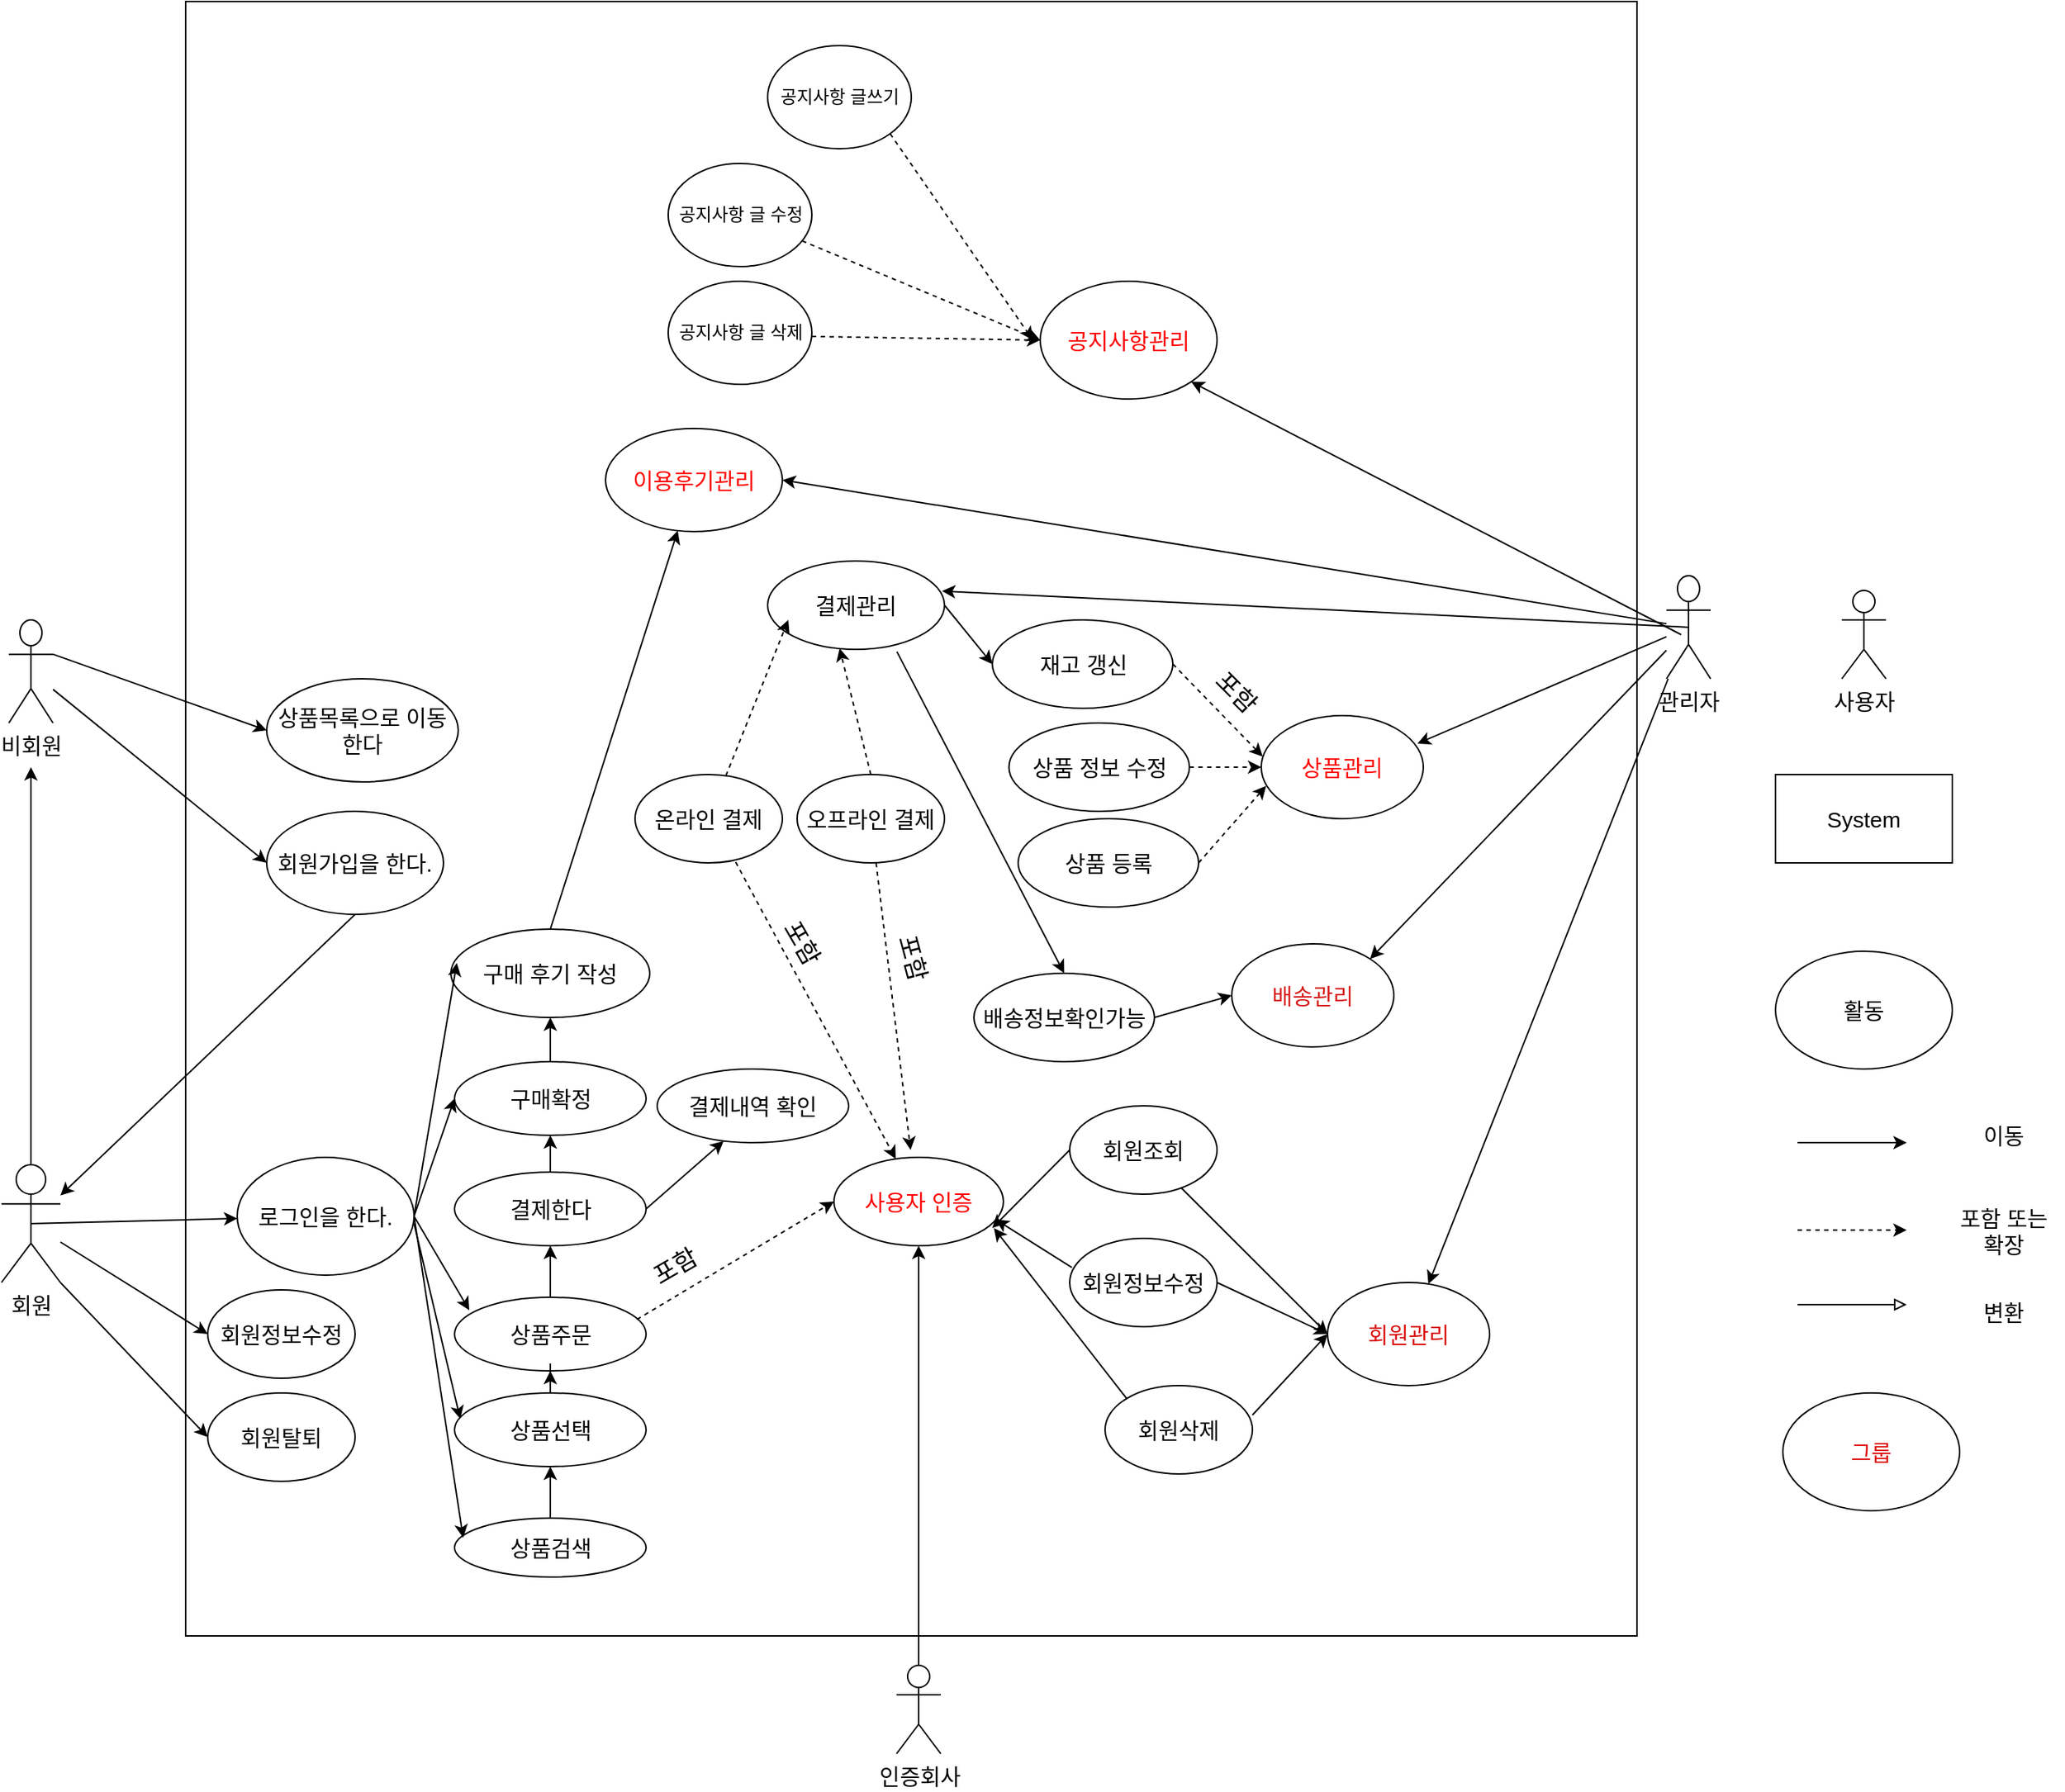 <mxfile version="21.2.2" type="device">
  <diagram name="페이지-1" id="fHY1eBus_tYOdht6craj">
    <mxGraphModel dx="2261" dy="1933" grid="1" gridSize="10" guides="1" tooltips="1" connect="1" arrows="1" fold="1" page="1" pageScale="1" pageWidth="827" pageHeight="1169" math="0" shadow="0">
      <root>
        <mxCell id="0" />
        <mxCell id="1" parent="0" />
        <mxCell id="cQLzGDVuVB1aoMUuql2Q-1" value="" style="rounded=0;whiteSpace=wrap;fontColor=#330000;fontSize=15;" vertex="1" parent="1">
          <mxGeometry x="-75" y="-440" width="985" height="1110" as="geometry" />
        </mxCell>
        <mxCell id="cQLzGDVuVB1aoMUuql2Q-2" value="비회원" style="shape=umlActor;verticalLabelPosition=bottom;verticalAlign=top;html=1;outlineConnect=0;fontSize=15;" vertex="1" parent="1">
          <mxGeometry x="-195" y="-20" width="30" height="70" as="geometry" />
        </mxCell>
        <mxCell id="cQLzGDVuVB1aoMUuql2Q-3" style="edgeStyle=orthogonalEdgeStyle;rounded=0;orthogonalLoop=1;jettySize=auto;html=1;" edge="1" parent="1" source="cQLzGDVuVB1aoMUuql2Q-4">
          <mxGeometry relative="1" as="geometry">
            <mxPoint x="-180" y="80" as="targetPoint" />
          </mxGeometry>
        </mxCell>
        <mxCell id="cQLzGDVuVB1aoMUuql2Q-4" value="회원" style="shape=umlActor;verticalLabelPosition=bottom;verticalAlign=top;html=1;outlineConnect=0;fontSize=15;" vertex="1" parent="1">
          <mxGeometry x="-200" y="350" width="40" height="80" as="geometry" />
        </mxCell>
        <mxCell id="cQLzGDVuVB1aoMUuql2Q-5" value="관리자" style="shape=umlActor;verticalLabelPosition=bottom;verticalAlign=top;html=1;outlineConnect=0;fontSize=15;" vertex="1" parent="1">
          <mxGeometry x="930" y="-50" width="30" height="70" as="geometry" />
        </mxCell>
        <mxCell id="cQLzGDVuVB1aoMUuql2Q-6" value="&lt;font style=&quot;font-size: 15px;&quot;&gt;회원가입을 한다.&lt;/font&gt;" style="ellipse;whiteSpace=wrap;html=1;fontSize=15;" vertex="1" parent="1">
          <mxGeometry x="-20" y="110" width="120" height="70" as="geometry" />
        </mxCell>
        <mxCell id="cQLzGDVuVB1aoMUuql2Q-7" value="" style="endArrow=classic;html=1;rounded=0;entryX=0;entryY=0.5;entryDx=0;entryDy=0;" edge="1" parent="1" source="cQLzGDVuVB1aoMUuql2Q-2" target="cQLzGDVuVB1aoMUuql2Q-6">
          <mxGeometry width="50" height="50" relative="1" as="geometry">
            <mxPoint x="-130" y="145" as="sourcePoint" />
            <mxPoint x="440" y="390" as="targetPoint" />
          </mxGeometry>
        </mxCell>
        <mxCell id="cQLzGDVuVB1aoMUuql2Q-8" value="" style="endArrow=classic;html=1;rounded=0;exitX=0.5;exitY=1;exitDx=0;exitDy=0;" edge="1" parent="1" source="cQLzGDVuVB1aoMUuql2Q-6" target="cQLzGDVuVB1aoMUuql2Q-4">
          <mxGeometry width="50" height="50" relative="1" as="geometry">
            <mxPoint x="390" y="440" as="sourcePoint" />
            <mxPoint x="-130" y="474.054" as="targetPoint" />
          </mxGeometry>
        </mxCell>
        <mxCell id="cQLzGDVuVB1aoMUuql2Q-9" value="&lt;font style=&quot;font-size: 15px;&quot;&gt;로그인을 한다.&lt;/font&gt;" style="ellipse;whiteSpace=wrap;html=1;fontSize=15;" vertex="1" parent="1">
          <mxGeometry x="-40" y="345" width="120" height="80" as="geometry" />
        </mxCell>
        <mxCell id="cQLzGDVuVB1aoMUuql2Q-10" value="" style="edgeStyle=orthogonalEdgeStyle;rounded=0;orthogonalLoop=1;jettySize=auto;html=1;" edge="1" parent="1" source="cQLzGDVuVB1aoMUuql2Q-11" target="cQLzGDVuVB1aoMUuql2Q-12">
          <mxGeometry relative="1" as="geometry" />
        </mxCell>
        <mxCell id="cQLzGDVuVB1aoMUuql2Q-11" value="&lt;font style=&quot;font-size: 15px;&quot;&gt;구매확정&lt;/font&gt;" style="ellipse;whiteSpace=wrap;html=1;fontSize=15;" vertex="1" parent="1">
          <mxGeometry x="107.5" y="280" width="130" height="50" as="geometry" />
        </mxCell>
        <mxCell id="cQLzGDVuVB1aoMUuql2Q-12" value="&lt;font style=&quot;font-size: 15px;&quot;&gt;구매 후기 작성&lt;/font&gt;" style="ellipse;whiteSpace=wrap;html=1;fontSize=15;" vertex="1" parent="1">
          <mxGeometry x="105" y="190" width="135" height="60" as="geometry" />
        </mxCell>
        <mxCell id="cQLzGDVuVB1aoMUuql2Q-13" value="&lt;font style=&quot;font-size: 15px;&quot; color=&quot;#ff0000&quot;&gt;사용자 인증&lt;/font&gt;" style="ellipse;whiteSpace=wrap;html=1;fontSize=15;" vertex="1" parent="1">
          <mxGeometry x="365" y="345" width="115" height="60" as="geometry" />
        </mxCell>
        <mxCell id="cQLzGDVuVB1aoMUuql2Q-14" value="" style="endArrow=classic;html=1;rounded=0;exitX=1;exitY=0.5;exitDx=0;exitDy=0;entryX=0;entryY=0.5;entryDx=0;entryDy=0;fontSize=15;" edge="1" parent="1" source="cQLzGDVuVB1aoMUuql2Q-9" target="cQLzGDVuVB1aoMUuql2Q-11">
          <mxGeometry width="50" height="50" relative="1" as="geometry">
            <mxPoint x="395" y="330" as="sourcePoint" />
            <mxPoint x="445" y="280" as="targetPoint" />
          </mxGeometry>
        </mxCell>
        <mxCell id="cQLzGDVuVB1aoMUuql2Q-15" value="" style="endArrow=classic;html=1;rounded=0;exitX=0.5;exitY=0.5;exitDx=0;exitDy=0;exitPerimeter=0;" edge="1" parent="1" source="cQLzGDVuVB1aoMUuql2Q-4" target="cQLzGDVuVB1aoMUuql2Q-9">
          <mxGeometry width="50" height="50" relative="1" as="geometry">
            <mxPoint x="150" y="360" as="sourcePoint" />
            <mxPoint x="200" y="310" as="targetPoint" />
          </mxGeometry>
        </mxCell>
        <mxCell id="cQLzGDVuVB1aoMUuql2Q-16" value="&lt;font style=&quot;font-size: 15px;&quot;&gt;상품목록으로 이동한다&lt;/font&gt;" style="ellipse;whiteSpace=wrap;html=1;fontSize=15;" vertex="1" parent="1">
          <mxGeometry x="-20" y="20" width="130" height="70" as="geometry" />
        </mxCell>
        <mxCell id="cQLzGDVuVB1aoMUuql2Q-17" value="" style="endArrow=classic;html=1;rounded=0;exitX=1;exitY=0.333;exitDx=0;exitDy=0;exitPerimeter=0;entryX=0;entryY=0.5;entryDx=0;entryDy=0;" edge="1" parent="1" source="cQLzGDVuVB1aoMUuql2Q-2" target="cQLzGDVuVB1aoMUuql2Q-16">
          <mxGeometry width="50" height="50" relative="1" as="geometry">
            <mxPoint x="300" y="200" as="sourcePoint" />
            <mxPoint x="350" y="150" as="targetPoint" />
          </mxGeometry>
        </mxCell>
        <mxCell id="cQLzGDVuVB1aoMUuql2Q-18" value="&lt;font color=&quot;#ff0000&quot; style=&quot;font-size: 15px;&quot;&gt;이용후기관리&lt;/font&gt;" style="ellipse;whiteSpace=wrap;html=1;fontSize=15;" vertex="1" parent="1">
          <mxGeometry x="210" y="-150" width="120" height="70" as="geometry" />
        </mxCell>
        <mxCell id="cQLzGDVuVB1aoMUuql2Q-19" value="&lt;font style=&quot;font-size: 15px;&quot;&gt;결제관리&lt;/font&gt;" style="ellipse;whiteSpace=wrap;html=1;fontSize=15;" vertex="1" parent="1">
          <mxGeometry x="320" y="-60" width="120" height="60" as="geometry" />
        </mxCell>
        <mxCell id="cQLzGDVuVB1aoMUuql2Q-20" value="" style="endArrow=classic;html=1;rounded=0;exitX=1;exitY=0.5;exitDx=0;exitDy=0;entryX=0.03;entryY=0.383;entryDx=0;entryDy=0;entryPerimeter=0;fontSize=15;" edge="1" parent="1" source="cQLzGDVuVB1aoMUuql2Q-9" target="cQLzGDVuVB1aoMUuql2Q-12">
          <mxGeometry width="50" height="50" relative="1" as="geometry">
            <mxPoint x="300" y="300" as="sourcePoint" />
            <mxPoint x="350" y="250" as="targetPoint" />
          </mxGeometry>
        </mxCell>
        <mxCell id="cQLzGDVuVB1aoMUuql2Q-21" value="&lt;font style=&quot;font-size: 15px;&quot;&gt;상품관리&lt;/font&gt;" style="ellipse;whiteSpace=wrap;html=1;fontColor=#FF0000;fontSize=15;" vertex="1" parent="1">
          <mxGeometry x="655" y="45" width="110" height="70" as="geometry" />
        </mxCell>
        <mxCell id="cQLzGDVuVB1aoMUuql2Q-22" value="&lt;font style=&quot;font-size: 15px;&quot;&gt;배송관리&lt;/font&gt;" style="ellipse;whiteSpace=wrap;html=1;fontColor=#d81818;fontSize=15;" vertex="1" parent="1">
          <mxGeometry x="635" y="200" width="110" height="70" as="geometry" />
        </mxCell>
        <mxCell id="cQLzGDVuVB1aoMUuql2Q-23" value="회원관리" style="ellipse;whiteSpace=wrap;html=1;fontColor=#da0b0b;fontSize=15;" vertex="1" parent="1">
          <mxGeometry x="700" y="430" width="110" height="70" as="geometry" />
        </mxCell>
        <mxCell id="cQLzGDVuVB1aoMUuql2Q-24" value="" style="endArrow=classic;html=1;rounded=0;entryX=0.964;entryY=0.271;entryDx=0;entryDy=0;entryPerimeter=0;" edge="1" parent="1" source="cQLzGDVuVB1aoMUuql2Q-5" target="cQLzGDVuVB1aoMUuql2Q-21">
          <mxGeometry width="50" height="50" relative="1" as="geometry">
            <mxPoint x="300" y="300" as="sourcePoint" />
            <mxPoint x="350" y="250" as="targetPoint" />
          </mxGeometry>
        </mxCell>
        <mxCell id="cQLzGDVuVB1aoMUuql2Q-25" value="" style="endArrow=classic;html=1;rounded=0;entryX=1;entryY=0;entryDx=0;entryDy=0;" edge="1" parent="1" source="cQLzGDVuVB1aoMUuql2Q-5" target="cQLzGDVuVB1aoMUuql2Q-22">
          <mxGeometry width="50" height="50" relative="1" as="geometry">
            <mxPoint x="300" y="300" as="sourcePoint" />
            <mxPoint x="350" y="250" as="targetPoint" />
          </mxGeometry>
        </mxCell>
        <mxCell id="cQLzGDVuVB1aoMUuql2Q-26" value="" style="endArrow=classic;html=1;rounded=0;" edge="1" parent="1" source="cQLzGDVuVB1aoMUuql2Q-5" target="cQLzGDVuVB1aoMUuql2Q-23">
          <mxGeometry width="50" height="50" relative="1" as="geometry">
            <mxPoint x="300" y="300" as="sourcePoint" />
            <mxPoint x="350" y="250" as="targetPoint" />
          </mxGeometry>
        </mxCell>
        <mxCell id="cQLzGDVuVB1aoMUuql2Q-27" value="&lt;font style=&quot;font-size: 15px;&quot;&gt;온라인 결제&lt;/font&gt;" style="ellipse;whiteSpace=wrap;html=1;fontSize=15;" vertex="1" parent="1">
          <mxGeometry x="230" y="85" width="100" height="60" as="geometry" />
        </mxCell>
        <mxCell id="cQLzGDVuVB1aoMUuql2Q-28" value="오프라인 결제" style="ellipse;whiteSpace=wrap;html=1;fontSize=15;" vertex="1" parent="1">
          <mxGeometry x="340" y="85" width="100" height="60" as="geometry" />
        </mxCell>
        <mxCell id="cQLzGDVuVB1aoMUuql2Q-29" value="" style="endArrow=classic;html=1;rounded=0;entryX=1;entryY=0.5;entryDx=0;entryDy=0;" edge="1" parent="1" source="cQLzGDVuVB1aoMUuql2Q-5" target="cQLzGDVuVB1aoMUuql2Q-18">
          <mxGeometry width="50" height="50" relative="1" as="geometry">
            <mxPoint x="300" y="300" as="sourcePoint" />
            <mxPoint x="350" y="250" as="targetPoint" />
          </mxGeometry>
        </mxCell>
        <mxCell id="cQLzGDVuVB1aoMUuql2Q-30" style="edgeStyle=orthogonalEdgeStyle;rounded=0;orthogonalLoop=1;jettySize=auto;html=1;fontSize=15;" edge="1" parent="1" source="cQLzGDVuVB1aoMUuql2Q-31" target="cQLzGDVuVB1aoMUuql2Q-13">
          <mxGeometry relative="1" as="geometry" />
        </mxCell>
        <mxCell id="cQLzGDVuVB1aoMUuql2Q-31" value="인증회사&lt;br style=&quot;font-size: 15px;&quot;&gt;" style="shape=umlActor;verticalLabelPosition=bottom;verticalAlign=top;html=1;outlineConnect=0;fontSize=15;" vertex="1" parent="1">
          <mxGeometry x="407.5" y="690" width="30" height="60" as="geometry" />
        </mxCell>
        <mxCell id="cQLzGDVuVB1aoMUuql2Q-32" value="회원조회" style="ellipse;whiteSpace=wrap;html=1;fontSize=15;" vertex="1" parent="1">
          <mxGeometry x="525" y="310" width="100" height="60" as="geometry" />
        </mxCell>
        <mxCell id="cQLzGDVuVB1aoMUuql2Q-33" value="회원정보수정" style="ellipse;whiteSpace=wrap;html=1;fontSize=15;" vertex="1" parent="1">
          <mxGeometry x="525" y="400" width="100" height="60" as="geometry" />
        </mxCell>
        <mxCell id="cQLzGDVuVB1aoMUuql2Q-34" value="회원삭제" style="ellipse;whiteSpace=wrap;html=1;fontSize=15;" vertex="1" parent="1">
          <mxGeometry x="549.02" y="500" width="100" height="60" as="geometry" />
        </mxCell>
        <mxCell id="cQLzGDVuVB1aoMUuql2Q-35" value="&lt;font style=&quot;font-size: 15px;&quot;&gt;배송정보확인가능&lt;/font&gt;" style="ellipse;whiteSpace=wrap;html=1;fontSize=15;" vertex="1" parent="1">
          <mxGeometry x="460" y="220" width="122.5" height="60" as="geometry" />
        </mxCell>
        <mxCell id="cQLzGDVuVB1aoMUuql2Q-36" value="&lt;font style=&quot;font-size: 15px;&quot;&gt;재고 갱신&lt;/font&gt;" style="ellipse;whiteSpace=wrap;html=1;fontSize=15;" vertex="1" parent="1">
          <mxGeometry x="472.5" y="-20" width="122.5" height="60" as="geometry" />
        </mxCell>
        <mxCell id="cQLzGDVuVB1aoMUuql2Q-37" value="&lt;font style=&quot;font-size: 15px;&quot;&gt;상품 정보 수정&lt;/font&gt;" style="ellipse;whiteSpace=wrap;html=1;fontSize=15;" vertex="1" parent="1">
          <mxGeometry x="483.75" y="50" width="122.5" height="60" as="geometry" />
        </mxCell>
        <mxCell id="cQLzGDVuVB1aoMUuql2Q-38" value="&lt;font style=&quot;font-size: 15px;&quot;&gt;상품 등록&lt;/font&gt;" style="ellipse;whiteSpace=wrap;html=1;fontSize=15;" vertex="1" parent="1">
          <mxGeometry x="490" y="115" width="122.5" height="60" as="geometry" />
        </mxCell>
        <mxCell id="cQLzGDVuVB1aoMUuql2Q-39" value="" style="endArrow=classic;html=1;rounded=0;entryX=0.5;entryY=0;entryDx=0;entryDy=0;exitX=0.731;exitY=1.026;exitDx=0;exitDy=0;exitPerimeter=0;fontSize=15;" edge="1" parent="1" source="cQLzGDVuVB1aoMUuql2Q-19" target="cQLzGDVuVB1aoMUuql2Q-35">
          <mxGeometry width="50" height="50" relative="1" as="geometry">
            <mxPoint x="430" y="290" as="sourcePoint" />
            <mxPoint x="480" y="240" as="targetPoint" />
          </mxGeometry>
        </mxCell>
        <mxCell id="cQLzGDVuVB1aoMUuql2Q-40" value="" style="endArrow=classic;html=1;rounded=0;exitX=1;exitY=0.5;exitDx=0;exitDy=0;entryX=0;entryY=0.5;entryDx=0;entryDy=0;fontSize=15;" edge="1" parent="1" source="cQLzGDVuVB1aoMUuql2Q-19" target="cQLzGDVuVB1aoMUuql2Q-36">
          <mxGeometry width="50" height="50" relative="1" as="geometry">
            <mxPoint x="430" y="290" as="sourcePoint" />
            <mxPoint x="480" y="240" as="targetPoint" />
          </mxGeometry>
        </mxCell>
        <mxCell id="cQLzGDVuVB1aoMUuql2Q-41" value="" style="endArrow=classic;html=1;rounded=0;exitX=0.5;exitY=0.5;exitDx=0;exitDy=0;exitPerimeter=0;entryX=0.986;entryY=0.34;entryDx=0;entryDy=0;entryPerimeter=0;" edge="1" parent="1" source="cQLzGDVuVB1aoMUuql2Q-5" target="cQLzGDVuVB1aoMUuql2Q-19">
          <mxGeometry width="50" height="50" relative="1" as="geometry">
            <mxPoint x="430" y="290" as="sourcePoint" />
            <mxPoint x="480" y="240" as="targetPoint" />
          </mxGeometry>
        </mxCell>
        <mxCell id="cQLzGDVuVB1aoMUuql2Q-42" value="" style="endArrow=classic;html=1;rounded=0;exitX=1;exitY=0.5;exitDx=0;exitDy=0;entryX=0;entryY=0.5;entryDx=0;entryDy=0;fontSize=15;" edge="1" parent="1" source="cQLzGDVuVB1aoMUuql2Q-35" target="cQLzGDVuVB1aoMUuql2Q-22">
          <mxGeometry width="50" height="50" relative="1" as="geometry">
            <mxPoint x="430" y="290" as="sourcePoint" />
            <mxPoint x="480" y="240" as="targetPoint" />
          </mxGeometry>
        </mxCell>
        <mxCell id="cQLzGDVuVB1aoMUuql2Q-43" value="" style="endArrow=classic;html=1;rounded=0;entryX=0;entryY=0.5;entryDx=0;entryDy=0;fontSize=15;" edge="1" parent="1" source="cQLzGDVuVB1aoMUuql2Q-32" target="cQLzGDVuVB1aoMUuql2Q-23">
          <mxGeometry width="50" height="50" relative="1" as="geometry">
            <mxPoint x="430" y="710" as="sourcePoint" />
            <mxPoint x="480" y="660" as="targetPoint" />
          </mxGeometry>
        </mxCell>
        <mxCell id="cQLzGDVuVB1aoMUuql2Q-44" value="" style="endArrow=classic;html=1;rounded=0;exitX=1;exitY=0.5;exitDx=0;exitDy=0;entryX=0;entryY=0.5;entryDx=0;entryDy=0;fontSize=15;" edge="1" parent="1" source="cQLzGDVuVB1aoMUuql2Q-33" target="cQLzGDVuVB1aoMUuql2Q-23">
          <mxGeometry width="50" height="50" relative="1" as="geometry">
            <mxPoint x="430" y="710" as="sourcePoint" />
            <mxPoint x="480" y="660" as="targetPoint" />
          </mxGeometry>
        </mxCell>
        <mxCell id="cQLzGDVuVB1aoMUuql2Q-45" value="" style="endArrow=classic;html=1;rounded=0;exitX=1;exitY=0.333;exitDx=0;exitDy=0;exitPerimeter=0;entryX=0;entryY=0.5;entryDx=0;entryDy=0;fontSize=15;" edge="1" parent="1" source="cQLzGDVuVB1aoMUuql2Q-34" target="cQLzGDVuVB1aoMUuql2Q-23">
          <mxGeometry width="50" height="50" relative="1" as="geometry">
            <mxPoint x="430" y="710" as="sourcePoint" />
            <mxPoint x="480" y="660" as="targetPoint" />
          </mxGeometry>
        </mxCell>
        <mxCell id="cQLzGDVuVB1aoMUuql2Q-46" value="" style="endArrow=classic;html=1;rounded=0;exitX=0;exitY=0.5;exitDx=0;exitDy=0;entryX=0.934;entryY=0.801;entryDx=0;entryDy=0;entryPerimeter=0;fontSize=15;" edge="1" parent="1" source="cQLzGDVuVB1aoMUuql2Q-32" target="cQLzGDVuVB1aoMUuql2Q-13">
          <mxGeometry width="50" height="50" relative="1" as="geometry">
            <mxPoint x="430" y="230" as="sourcePoint" />
            <mxPoint x="480" y="180" as="targetPoint" />
          </mxGeometry>
        </mxCell>
        <mxCell id="cQLzGDVuVB1aoMUuql2Q-47" value="" style="endArrow=classic;html=1;rounded=0;exitX=0.015;exitY=0.33;exitDx=0;exitDy=0;exitPerimeter=0;entryX=0.954;entryY=0.703;entryDx=0;entryDy=0;entryPerimeter=0;fontSize=15;" edge="1" parent="1" source="cQLzGDVuVB1aoMUuql2Q-33" target="cQLzGDVuVB1aoMUuql2Q-13">
          <mxGeometry width="50" height="50" relative="1" as="geometry">
            <mxPoint x="430" y="230" as="sourcePoint" />
            <mxPoint x="430" y="410" as="targetPoint" />
          </mxGeometry>
        </mxCell>
        <mxCell id="cQLzGDVuVB1aoMUuql2Q-48" value="" style="endArrow=classic;html=1;rounded=0;exitX=0;exitY=0;exitDx=0;exitDy=0;entryX=0.944;entryY=0.801;entryDx=0;entryDy=0;entryPerimeter=0;fontSize=15;" edge="1" parent="1" source="cQLzGDVuVB1aoMUuql2Q-34" target="cQLzGDVuVB1aoMUuql2Q-13">
          <mxGeometry width="50" height="50" relative="1" as="geometry">
            <mxPoint x="430" y="230" as="sourcePoint" />
            <mxPoint x="440" y="400" as="targetPoint" />
          </mxGeometry>
        </mxCell>
        <mxCell id="cQLzGDVuVB1aoMUuql2Q-49" value="사용자" style="shape=umlActor;verticalLabelPosition=bottom;verticalAlign=top;html=1;outlineConnect=0;fontSize=15;" vertex="1" parent="1">
          <mxGeometry x="1049.02" y="-40" width="30" height="60" as="geometry" />
        </mxCell>
        <mxCell id="cQLzGDVuVB1aoMUuql2Q-50" value="System" style="rounded=0;whiteSpace=wrap;html=1;fontSize=15;" vertex="1" parent="1">
          <mxGeometry x="1004.02" y="85" width="120" height="60" as="geometry" />
        </mxCell>
        <mxCell id="cQLzGDVuVB1aoMUuql2Q-51" value="활동" style="ellipse;whiteSpace=wrap;html=1;fontSize=15;" vertex="1" parent="1">
          <mxGeometry x="1004.02" y="205" width="120" height="80" as="geometry" />
        </mxCell>
        <mxCell id="cQLzGDVuVB1aoMUuql2Q-52" value="" style="endArrow=classic;html=1;rounded=0;fontSize=15;" edge="1" parent="1">
          <mxGeometry width="50" height="50" relative="1" as="geometry">
            <mxPoint x="1019.02" y="335" as="sourcePoint" />
            <mxPoint x="1093.04" y="335" as="targetPoint" />
          </mxGeometry>
        </mxCell>
        <mxCell id="cQLzGDVuVB1aoMUuql2Q-53" value="" style="endArrow=classic;html=1;rounded=0;dashed=1;fontSize=15;" edge="1" parent="1">
          <mxGeometry width="50" height="50" relative="1" as="geometry">
            <mxPoint x="1019.02" y="394.41" as="sourcePoint" />
            <mxPoint x="1093.04" y="394.41" as="targetPoint" />
          </mxGeometry>
        </mxCell>
        <mxCell id="cQLzGDVuVB1aoMUuql2Q-54" value="" style="endArrow=classic;html=1;rounded=0;dashed=1;fontSize=15;" edge="1" parent="1" source="cQLzGDVuVB1aoMUuql2Q-27">
          <mxGeometry width="50" height="50" relative="1" as="geometry">
            <mxPoint x="284.02" y="30" as="sourcePoint" />
            <mxPoint x="334.02" y="-20" as="targetPoint" />
          </mxGeometry>
        </mxCell>
        <mxCell id="cQLzGDVuVB1aoMUuql2Q-55" value="" style="endArrow=classic;html=1;rounded=0;exitX=0.5;exitY=0;exitDx=0;exitDy=0;entryX=0.407;entryY=0.987;entryDx=0;entryDy=0;entryPerimeter=0;dashed=1;fontSize=15;" edge="1" parent="1" source="cQLzGDVuVB1aoMUuql2Q-28" target="cQLzGDVuVB1aoMUuql2Q-19">
          <mxGeometry width="50" height="50" relative="1" as="geometry">
            <mxPoint x="590" y="60" as="sourcePoint" />
            <mxPoint x="640" y="10" as="targetPoint" />
          </mxGeometry>
        </mxCell>
        <mxCell id="cQLzGDVuVB1aoMUuql2Q-56" value="이동" style="text;strokeColor=none;align=center;fillColor=none;html=1;verticalAlign=middle;whiteSpace=wrap;rounded=0;fontSize=15;" vertex="1" parent="1">
          <mxGeometry x="1119.02" y="305" width="80" height="50" as="geometry" />
        </mxCell>
        <mxCell id="cQLzGDVuVB1aoMUuql2Q-57" value="포함 또는&lt;br style=&quot;font-size: 15px;&quot;&gt;확장" style="text;strokeColor=none;align=center;fillColor=none;html=1;verticalAlign=middle;whiteSpace=wrap;rounded=0;fontSize=15;" vertex="1" parent="1">
          <mxGeometry x="1119.02" y="370" width="80" height="50" as="geometry" />
        </mxCell>
        <mxCell id="cQLzGDVuVB1aoMUuql2Q-58" value="" style="endArrow=block;html=1;rounded=0;endFill=0;fontSize=15;" edge="1" parent="1">
          <mxGeometry width="50" height="50" relative="1" as="geometry">
            <mxPoint x="1019.02" y="445" as="sourcePoint" />
            <mxPoint x="1093.04" y="445" as="targetPoint" />
          </mxGeometry>
        </mxCell>
        <mxCell id="cQLzGDVuVB1aoMUuql2Q-59" value="변환" style="text;strokeColor=none;align=center;fillColor=none;html=1;verticalAlign=middle;whiteSpace=wrap;rounded=0;fontSize=15;" vertex="1" parent="1">
          <mxGeometry x="1119.02" y="425" width="80" height="50" as="geometry" />
        </mxCell>
        <mxCell id="cQLzGDVuVB1aoMUuql2Q-60" value="그룹" style="ellipse;whiteSpace=wrap;html=1;fontColor=#de1212;fontSize=15;" vertex="1" parent="1">
          <mxGeometry x="1009.02" y="505" width="120" height="80" as="geometry" />
        </mxCell>
        <mxCell id="cQLzGDVuVB1aoMUuql2Q-61" value="회원정보수정" style="ellipse;whiteSpace=wrap;html=1;fontSize=15;" vertex="1" parent="1">
          <mxGeometry x="-60" y="435" width="100" height="60" as="geometry" />
        </mxCell>
        <mxCell id="cQLzGDVuVB1aoMUuql2Q-62" value="회원탈퇴" style="ellipse;whiteSpace=wrap;html=1;fontSize=15;" vertex="1" parent="1">
          <mxGeometry x="-60" y="505" width="100" height="60" as="geometry" />
        </mxCell>
        <mxCell id="cQLzGDVuVB1aoMUuql2Q-63" value="" style="endArrow=classic;html=1;rounded=0;entryX=0;entryY=0.5;entryDx=0;entryDy=0;" edge="1" parent="1" source="cQLzGDVuVB1aoMUuql2Q-4" target="cQLzGDVuVB1aoMUuql2Q-61">
          <mxGeometry width="50" height="50" relative="1" as="geometry">
            <mxPoint x="-220" y="570" as="sourcePoint" />
            <mxPoint x="-170" y="520" as="targetPoint" />
          </mxGeometry>
        </mxCell>
        <mxCell id="cQLzGDVuVB1aoMUuql2Q-64" value="" style="endArrow=classic;html=1;rounded=0;exitX=1;exitY=1;exitDx=0;exitDy=0;exitPerimeter=0;entryX=0;entryY=0.5;entryDx=0;entryDy=0;" edge="1" parent="1" source="cQLzGDVuVB1aoMUuql2Q-4" target="cQLzGDVuVB1aoMUuql2Q-62">
          <mxGeometry width="50" height="50" relative="1" as="geometry">
            <mxPoint x="-160" y="530" as="sourcePoint" />
            <mxPoint x="-110" y="480" as="targetPoint" />
          </mxGeometry>
        </mxCell>
        <mxCell id="cQLzGDVuVB1aoMUuql2Q-65" style="edgeStyle=orthogonalEdgeStyle;rounded=0;orthogonalLoop=1;jettySize=auto;html=1;" edge="1" parent="1" source="cQLzGDVuVB1aoMUuql2Q-66" target="cQLzGDVuVB1aoMUuql2Q-11">
          <mxGeometry relative="1" as="geometry" />
        </mxCell>
        <mxCell id="cQLzGDVuVB1aoMUuql2Q-66" value="결제한다" style="ellipse;whiteSpace=wrap;html=1;fontSize=15;" vertex="1" parent="1">
          <mxGeometry x="107.5" y="355" width="130" height="50" as="geometry" />
        </mxCell>
        <mxCell id="cQLzGDVuVB1aoMUuql2Q-67" value="" style="edgeStyle=orthogonalEdgeStyle;rounded=0;orthogonalLoop=1;jettySize=auto;html=1;" edge="1" parent="1" source="cQLzGDVuVB1aoMUuql2Q-68" target="cQLzGDVuVB1aoMUuql2Q-66">
          <mxGeometry relative="1" as="geometry" />
        </mxCell>
        <mxCell id="cQLzGDVuVB1aoMUuql2Q-68" value="&lt;font style=&quot;font-size: 15px;&quot;&gt;상품주문&lt;/font&gt;" style="ellipse;whiteSpace=wrap;html=1;fontSize=15;" vertex="1" parent="1">
          <mxGeometry x="107.5" y="440" width="130" height="50" as="geometry" />
        </mxCell>
        <mxCell id="cQLzGDVuVB1aoMUuql2Q-69" value="" style="edgeStyle=orthogonalEdgeStyle;rounded=0;orthogonalLoop=1;jettySize=auto;html=1;" edge="1" parent="1" source="cQLzGDVuVB1aoMUuql2Q-70" target="cQLzGDVuVB1aoMUuql2Q-68">
          <mxGeometry relative="1" as="geometry" />
        </mxCell>
        <mxCell id="cQLzGDVuVB1aoMUuql2Q-70" value="&lt;font style=&quot;font-size: 15px;&quot;&gt;상품선택&lt;/font&gt;" style="ellipse;whiteSpace=wrap;html=1;fontSize=15;" vertex="1" parent="1">
          <mxGeometry x="107.5" y="505" width="130" height="50" as="geometry" />
        </mxCell>
        <mxCell id="cQLzGDVuVB1aoMUuql2Q-71" style="edgeStyle=orthogonalEdgeStyle;rounded=0;orthogonalLoop=1;jettySize=auto;html=1;entryX=0.5;entryY=1;entryDx=0;entryDy=0;" edge="1" parent="1" source="cQLzGDVuVB1aoMUuql2Q-72" target="cQLzGDVuVB1aoMUuql2Q-70">
          <mxGeometry relative="1" as="geometry" />
        </mxCell>
        <mxCell id="cQLzGDVuVB1aoMUuql2Q-72" value="상품검색" style="ellipse;whiteSpace=wrap;html=1;fontSize=15;" vertex="1" parent="1">
          <mxGeometry x="107.5" y="590" width="130" height="40" as="geometry" />
        </mxCell>
        <mxCell id="cQLzGDVuVB1aoMUuql2Q-73" value="" style="endArrow=classic;html=1;rounded=0;exitX=1;exitY=0.5;exitDx=0;exitDy=0;entryX=0.077;entryY=0.177;entryDx=0;entryDy=0;entryPerimeter=0;" edge="1" parent="1" source="cQLzGDVuVB1aoMUuql2Q-9" target="cQLzGDVuVB1aoMUuql2Q-68">
          <mxGeometry width="50" height="50" relative="1" as="geometry">
            <mxPoint x="360" y="390" as="sourcePoint" />
            <mxPoint x="410" y="340" as="targetPoint" />
          </mxGeometry>
        </mxCell>
        <mxCell id="cQLzGDVuVB1aoMUuql2Q-74" value="" style="endArrow=classic;html=1;rounded=0;entryX=0.03;entryY=0.353;entryDx=0;entryDy=0;entryPerimeter=0;" edge="1" parent="1" target="cQLzGDVuVB1aoMUuql2Q-70">
          <mxGeometry width="50" height="50" relative="1" as="geometry">
            <mxPoint x="80" y="390" as="sourcePoint" />
            <mxPoint x="98" y="475" as="targetPoint" />
          </mxGeometry>
        </mxCell>
        <mxCell id="cQLzGDVuVB1aoMUuql2Q-75" value="" style="endArrow=classic;html=1;rounded=0;entryX=0.045;entryY=0.334;entryDx=0;entryDy=0;entryPerimeter=0;exitX=1;exitY=0.5;exitDx=0;exitDy=0;" edge="1" parent="1" source="cQLzGDVuVB1aoMUuql2Q-9" target="cQLzGDVuVB1aoMUuql2Q-72">
          <mxGeometry width="50" height="50" relative="1" as="geometry">
            <mxPoint x="70" y="421" as="sourcePoint" />
            <mxPoint x="121" y="533" as="targetPoint" />
          </mxGeometry>
        </mxCell>
        <mxCell id="cQLzGDVuVB1aoMUuql2Q-76" value="결제내역 확인" style="ellipse;whiteSpace=wrap;html=1;fontSize=15;" vertex="1" parent="1">
          <mxGeometry x="245" y="285" width="130" height="50" as="geometry" />
        </mxCell>
        <mxCell id="cQLzGDVuVB1aoMUuql2Q-77" value="" style="endArrow=classic;html=1;rounded=0;exitX=1;exitY=0.5;exitDx=0;exitDy=0;entryX=0.347;entryY=0.979;entryDx=0;entryDy=0;entryPerimeter=0;" edge="1" parent="1" source="cQLzGDVuVB1aoMUuql2Q-66" target="cQLzGDVuVB1aoMUuql2Q-76">
          <mxGeometry width="50" height="50" relative="1" as="geometry">
            <mxPoint x="430" y="230" as="sourcePoint" />
            <mxPoint x="480" y="180" as="targetPoint" />
          </mxGeometry>
        </mxCell>
        <mxCell id="cQLzGDVuVB1aoMUuql2Q-78" value="" style="endArrow=classic;html=1;rounded=0;dashed=1;fontSize=15;entryX=0;entryY=0.5;entryDx=0;entryDy=0;exitX=0.952;exitY=0.302;exitDx=0;exitDy=0;exitPerimeter=0;" edge="1" parent="1" source="cQLzGDVuVB1aoMUuql2Q-68" target="cQLzGDVuVB1aoMUuql2Q-13">
          <mxGeometry width="50" height="50" relative="1" as="geometry">
            <mxPoint x="1029.02" y="404.41" as="sourcePoint" />
            <mxPoint x="1103.04" y="404.41" as="targetPoint" />
          </mxGeometry>
        </mxCell>
        <mxCell id="cQLzGDVuVB1aoMUuql2Q-79" value="포함" style="text;strokeColor=none;align=center;fillColor=none;html=1;verticalAlign=middle;whiteSpace=wrap;rounded=0;fontSize=17;rotation=-30;" vertex="1" parent="1">
          <mxGeometry x="212.5" y="400" width="90" height="40" as="geometry" />
        </mxCell>
        <mxCell id="cQLzGDVuVB1aoMUuql2Q-80" value="" style="endArrow=classic;html=1;rounded=0;dashed=1;fontSize=15;exitX=0.683;exitY=0.992;exitDx=0;exitDy=0;exitPerimeter=0;" edge="1" parent="1" source="cQLzGDVuVB1aoMUuql2Q-27" target="cQLzGDVuVB1aoMUuql2Q-13">
          <mxGeometry width="50" height="50" relative="1" as="geometry">
            <mxPoint x="302" y="96" as="sourcePoint" />
            <mxPoint x="344.02" y="-10" as="targetPoint" />
          </mxGeometry>
        </mxCell>
        <mxCell id="cQLzGDVuVB1aoMUuql2Q-81" value="" style="endArrow=classic;html=1;rounded=0;dashed=1;fontSize=15;" edge="1" parent="1" source="cQLzGDVuVB1aoMUuql2Q-28">
          <mxGeometry width="50" height="50" relative="1" as="geometry">
            <mxPoint x="308" y="155" as="sourcePoint" />
            <mxPoint x="417" y="340" as="targetPoint" />
          </mxGeometry>
        </mxCell>
        <mxCell id="cQLzGDVuVB1aoMUuql2Q-82" value="포함" style="text;strokeColor=none;align=center;fillColor=none;html=1;verticalAlign=middle;whiteSpace=wrap;rounded=0;fontSize=17;rotation=60;" vertex="1" parent="1">
          <mxGeometry x="300" y="180" width="85" height="40" as="geometry" />
        </mxCell>
        <mxCell id="cQLzGDVuVB1aoMUuql2Q-83" value="포함" style="text;strokeColor=none;align=center;fillColor=none;html=1;verticalAlign=middle;whiteSpace=wrap;rounded=0;fontSize=17;rotation=75;" vertex="1" parent="1">
          <mxGeometry x="375" y="190" width="85" height="40" as="geometry" />
        </mxCell>
        <mxCell id="cQLzGDVuVB1aoMUuql2Q-84" value="" style="endArrow=classic;html=1;rounded=0;exitX=1;exitY=0.5;exitDx=0;exitDy=0;entryX=0.009;entryY=0.397;entryDx=0;entryDy=0;entryPerimeter=0;dashed=1;fontSize=15;" edge="1" parent="1" source="cQLzGDVuVB1aoMUuql2Q-36" target="cQLzGDVuVB1aoMUuql2Q-21">
          <mxGeometry width="50" height="50" relative="1" as="geometry">
            <mxPoint x="400" y="95" as="sourcePoint" />
            <mxPoint x="379" y="-1" as="targetPoint" />
          </mxGeometry>
        </mxCell>
        <mxCell id="cQLzGDVuVB1aoMUuql2Q-85" value="" style="endArrow=classic;html=1;rounded=0;exitX=1;exitY=0.5;exitDx=0;exitDy=0;dashed=1;fontSize=15;" edge="1" parent="1" source="cQLzGDVuVB1aoMUuql2Q-37" target="cQLzGDVuVB1aoMUuql2Q-21">
          <mxGeometry width="50" height="50" relative="1" as="geometry">
            <mxPoint x="400" y="95" as="sourcePoint" />
            <mxPoint x="379" y="-1" as="targetPoint" />
          </mxGeometry>
        </mxCell>
        <mxCell id="cQLzGDVuVB1aoMUuql2Q-86" value="" style="endArrow=classic;html=1;rounded=0;exitX=1;exitY=0.5;exitDx=0;exitDy=0;entryX=0.03;entryY=0.682;entryDx=0;entryDy=0;dashed=1;fontSize=15;entryPerimeter=0;" edge="1" parent="1" source="cQLzGDVuVB1aoMUuql2Q-38" target="cQLzGDVuVB1aoMUuql2Q-21">
          <mxGeometry width="50" height="50" relative="1" as="geometry">
            <mxPoint x="410" y="105" as="sourcePoint" />
            <mxPoint x="389" y="9" as="targetPoint" />
          </mxGeometry>
        </mxCell>
        <mxCell id="cQLzGDVuVB1aoMUuql2Q-87" value="포함" style="text;strokeColor=none;align=center;fillColor=none;html=1;verticalAlign=middle;whiteSpace=wrap;rounded=0;fontSize=17;rotation=45;" vertex="1" parent="1">
          <mxGeometry x="595" y="10" width="85" height="40" as="geometry" />
        </mxCell>
        <mxCell id="cQLzGDVuVB1aoMUuql2Q-88" value="" style="endArrow=classic;html=1;rounded=0;exitX=0.5;exitY=0;exitDx=0;exitDy=0;" edge="1" parent="1" source="cQLzGDVuVB1aoMUuql2Q-12" target="cQLzGDVuVB1aoMUuql2Q-18">
          <mxGeometry width="50" height="50" relative="1" as="geometry">
            <mxPoint x="430" y="140" as="sourcePoint" />
            <mxPoint x="480" y="90" as="targetPoint" />
          </mxGeometry>
        </mxCell>
        <mxCell id="cQLzGDVuVB1aoMUuql2Q-89" value="&lt;font style=&quot;font-size: 15px;&quot; color=&quot;#ff0000&quot;&gt;공지사항관리&lt;/font&gt;" style="ellipse;whiteSpace=wrap;html=1;" vertex="1" parent="1">
          <mxGeometry x="505" y="-250" width="120" height="80" as="geometry" />
        </mxCell>
        <mxCell id="cQLzGDVuVB1aoMUuql2Q-90" value="" style="endArrow=classic;html=1;rounded=0;entryX=1;entryY=1;entryDx=0;entryDy=0;" edge="1" parent="1" target="cQLzGDVuVB1aoMUuql2Q-89">
          <mxGeometry width="50" height="50" relative="1" as="geometry">
            <mxPoint x="940" y="-10" as="sourcePoint" />
            <mxPoint x="470" y="160" as="targetPoint" />
          </mxGeometry>
        </mxCell>
        <mxCell id="cQLzGDVuVB1aoMUuql2Q-91" value="" style="endArrow=classic;html=1;rounded=0;dashed=1;fontSize=15;entryX=0;entryY=0.5;entryDx=0;entryDy=0;exitX=1;exitY=0.625;exitDx=0;exitDy=0;exitPerimeter=0;" edge="1" parent="1" target="cQLzGDVuVB1aoMUuql2Q-89">
          <mxGeometry width="50" height="50" relative="1" as="geometry">
            <mxPoint x="350" y="-212.5" as="sourcePoint" />
            <mxPoint x="1103.04" y="404.41" as="targetPoint" />
          </mxGeometry>
        </mxCell>
        <mxCell id="cQLzGDVuVB1aoMUuql2Q-94" value="" style="endArrow=classic;html=1;rounded=0;dashed=1;fontSize=15;entryX=0;entryY=0.5;entryDx=0;entryDy=0;" edge="1" parent="1" source="cQLzGDVuVB1aoMUuql2Q-95" target="cQLzGDVuVB1aoMUuql2Q-89">
          <mxGeometry width="50" height="50" relative="1" as="geometry">
            <mxPoint x="380" y="-210" as="sourcePoint" />
            <mxPoint x="515" y="-200" as="targetPoint" />
          </mxGeometry>
        </mxCell>
        <mxCell id="cQLzGDVuVB1aoMUuql2Q-95" value="공지사항 글 수정" style="ellipse;whiteSpace=wrap;html=1;" vertex="1" parent="1">
          <mxGeometry x="252.5" y="-330" width="97.5" height="70" as="geometry" />
        </mxCell>
        <mxCell id="cQLzGDVuVB1aoMUuql2Q-97" value="공지사항 글 삭제" style="ellipse;whiteSpace=wrap;html=1;" vertex="1" parent="1">
          <mxGeometry x="252.5" y="-250" width="97.5" height="70" as="geometry" />
        </mxCell>
        <mxCell id="cQLzGDVuVB1aoMUuql2Q-98" value="공지사항 글쓰기" style="ellipse;whiteSpace=wrap;html=1;" vertex="1" parent="1">
          <mxGeometry x="320" y="-410" width="97.5" height="70" as="geometry" />
        </mxCell>
        <mxCell id="cQLzGDVuVB1aoMUuql2Q-99" value="" style="endArrow=classic;html=1;rounded=0;dashed=1;fontSize=15;exitX=1;exitY=1;exitDx=0;exitDy=0;" edge="1" parent="1" source="cQLzGDVuVB1aoMUuql2Q-98">
          <mxGeometry width="50" height="50" relative="1" as="geometry">
            <mxPoint x="353" y="-267" as="sourcePoint" />
            <mxPoint x="500" y="-210" as="targetPoint" />
          </mxGeometry>
        </mxCell>
      </root>
    </mxGraphModel>
  </diagram>
</mxfile>
